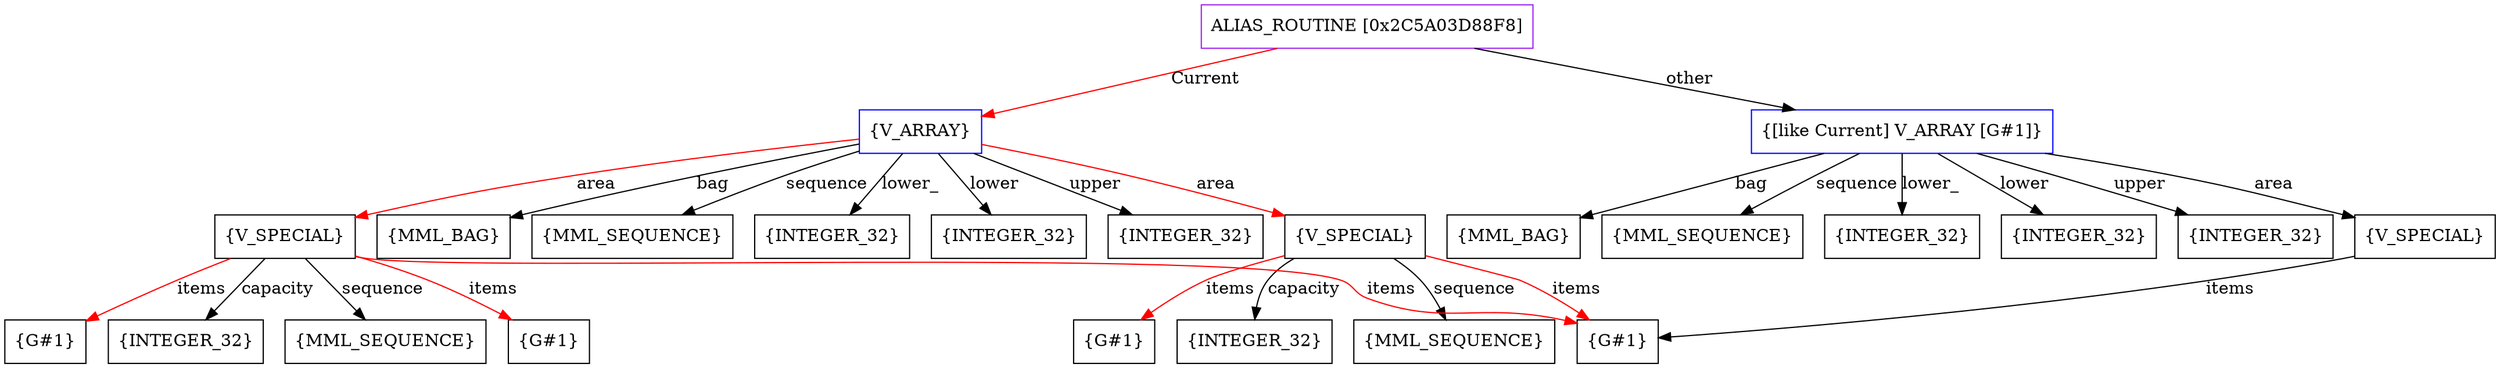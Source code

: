digraph g {
	node [shape=box]
	b1[color=purple label=<ALIAS_ROUTINE [0x2C5A03D88F8]>]
	b2[color=blue label=<{V_ARRAY}>]
	b3[label=<{MML_BAG}>]
	b4[label=<{MML_SEQUENCE}>]
	b5[label=<{INTEGER_32}>]
	b6[label=<{INTEGER_32}>]
	b7[label=<{INTEGER_32}>]
	b8[label=<{V_SPECIAL}>]
	b9[label=<{G#1}>]
	b10[label=<{G#1}>]
	b11[label=<{INTEGER_32}>]
	b12[label=<{MML_SEQUENCE}>]
	b13[label=<{V_SPECIAL}>]
	b14[label=<{G#1}>]
	b15[label=<{G#1}>]
	b16[label=<{INTEGER_32}>]
	b17[label=<{MML_SEQUENCE}>]
	b18[color=blue label=<{[like Current] V_ARRAY [G#1]}>]
	b19[label=<{MML_BAG}>]
	b20[label=<{MML_SEQUENCE}>]
	b21[label=<{INTEGER_32}>]
	b22[label=<{INTEGER_32}>]
	b23[label=<{INTEGER_32}>]
	b24[label=<{V_SPECIAL}>]
	b1->b2[color=red label=<Current>]
	b2->b3[label=<bag>]
	b2->b4[label=<sequence>]
	b2->b5[label=<lower_>]
	b2->b6[label=<lower>]
	b2->b7[label=<upper>]
	b2->b8[color=red label=<area>]
	b8->b9[color=red label=<items>]
	b8->b10[color=red label=<items>]
	b8->b11[label=<capacity>]
	b8->b12[label=<sequence>]
	b2->b13[color=red label=<area>]
	b13->b14[color=red label=<items>]
	b13->b15[color=red label=<items>]
	b13->b10[color=red label=<items>]
	b13->b16[label=<capacity>]
	b13->b17[label=<sequence>]
	b1->b18[label=<other>]
	b18->b19[label=<bag>]
	b18->b20[label=<sequence>]
	b18->b21[label=<lower_>]
	b18->b22[label=<lower>]
	b18->b23[label=<upper>]
	b18->b24[label=<area>]
	b24->b10[label=<items>]
}
